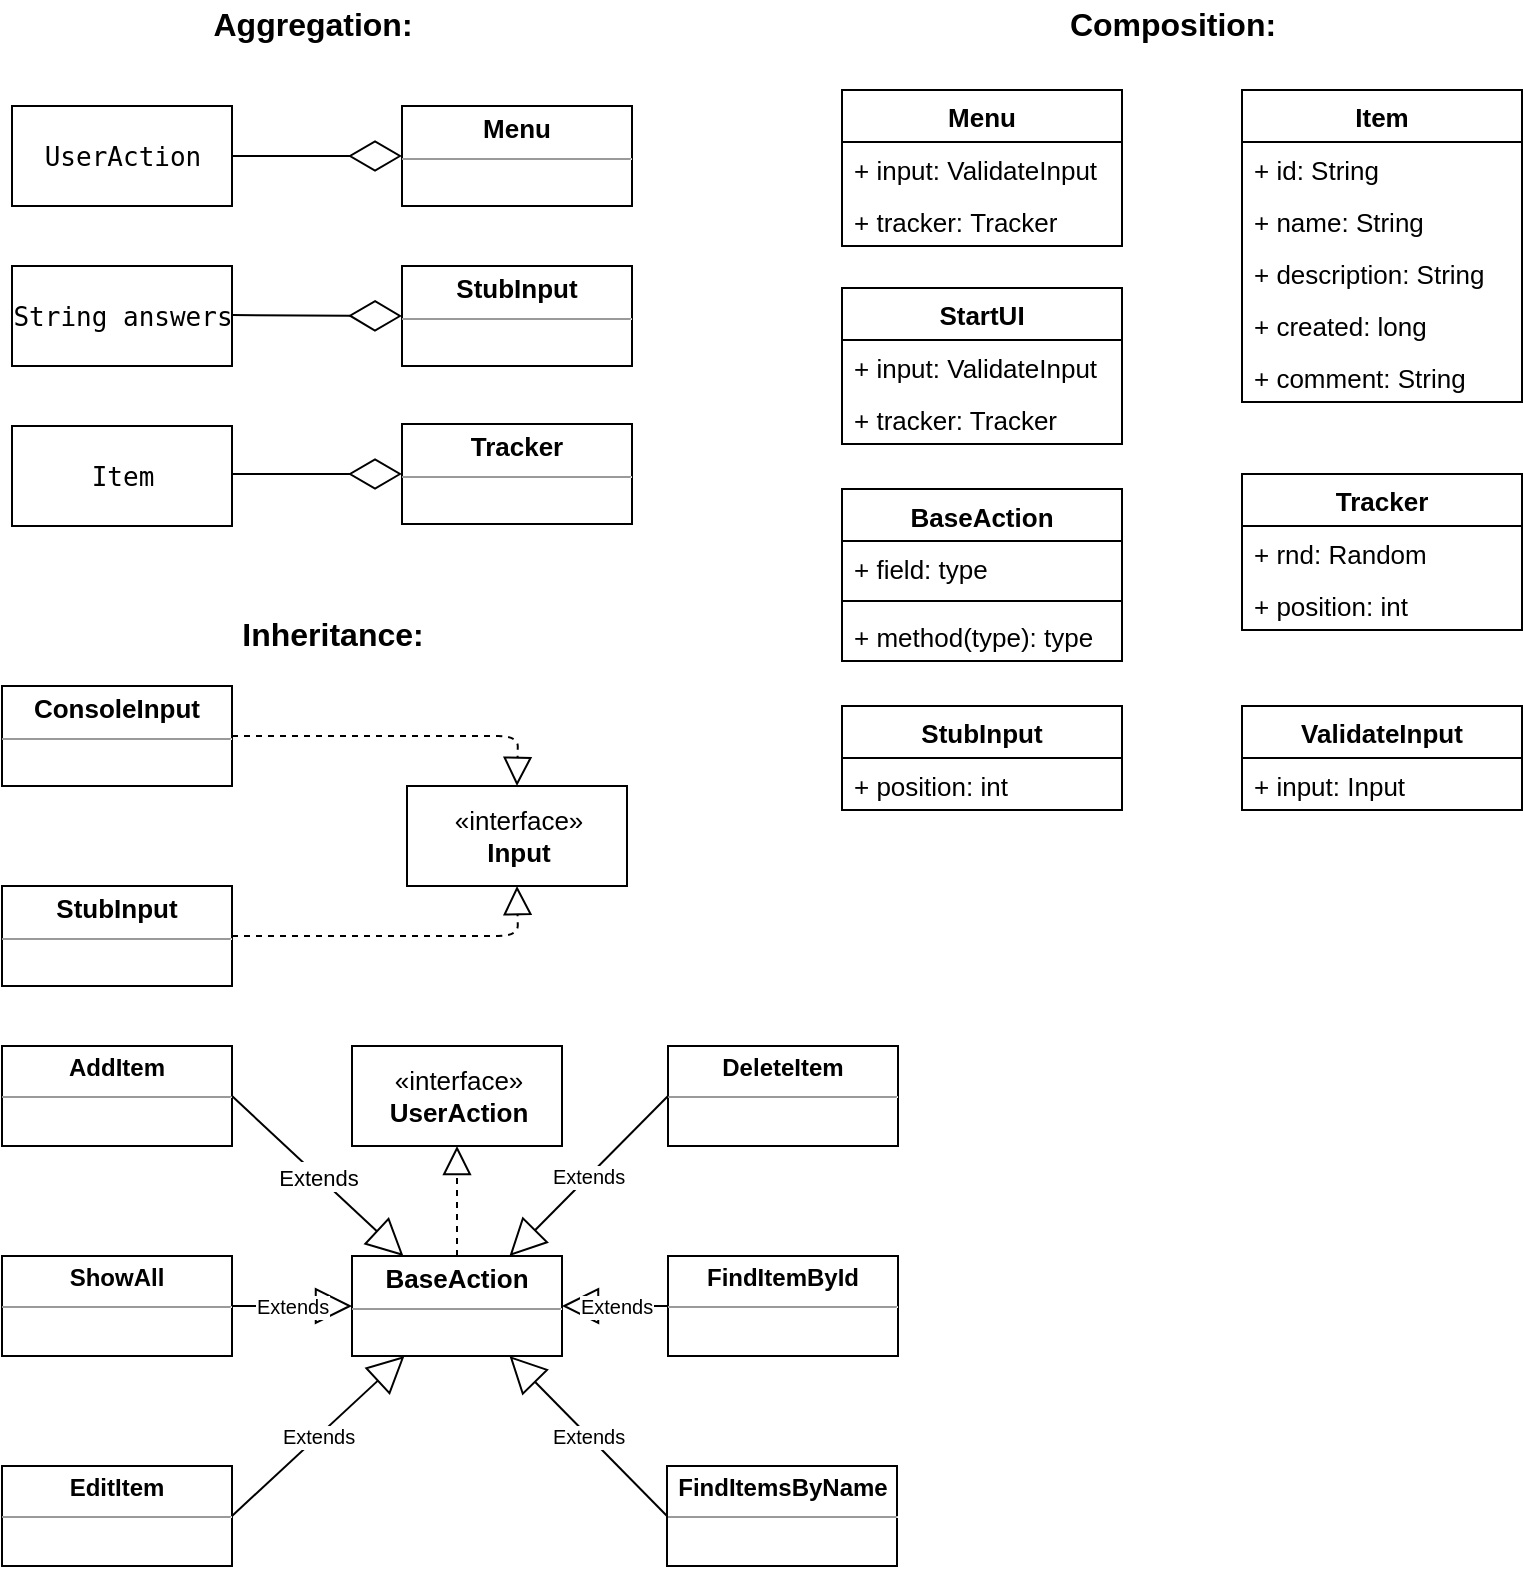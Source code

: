 <mxfile version="10.6.0" type="device"><diagram id="gqgQKuGAyZUtfNkwQzy5" name="Page-1"><mxGraphModel dx="1064" dy="698" grid="1" gridSize="10" guides="1" tooltips="1" connect="1" arrows="1" fold="1" page="1" pageScale="1" pageWidth="850" pageHeight="1100" math="0" shadow="0"><root><mxCell id="0"/><mxCell id="1" parent="0"/><mxCell id="6HrUuHEDrIedy6u-GARe-7" value="&lt;pre style=&quot;font-size: 13px;&quot;&gt;UserAction&lt;/pre&gt;" style="html=1;fontSize=13;" vertex="1" parent="1"><mxGeometry x="65" y="70" width="110" height="50" as="geometry"/></mxCell><mxCell id="6HrUuHEDrIedy6u-GARe-10" value="&lt;pre style=&quot;font-size: 13px;&quot;&gt;String answers&lt;/pre&gt;" style="html=1;fontSize=13;" vertex="1" parent="1"><mxGeometry x="65" y="150" width="110" height="50" as="geometry"/></mxCell><mxCell id="6HrUuHEDrIedy6u-GARe-13" value="&lt;pre style=&quot;font-size: 13px;&quot;&gt;Item&lt;/pre&gt;" style="html=1;fontSize=13;" vertex="1" parent="1"><mxGeometry x="65" y="230" width="110" height="50" as="geometry"/></mxCell><mxCell id="6HrUuHEDrIedy6u-GARe-15" value="Aggregation:" style="text;html=1;resizable=0;points=[];autosize=1;align=center;verticalAlign=top;spacingTop=-4;fontSize=16;fontStyle=1" vertex="1" parent="1"><mxGeometry x="175" y="17" width="80" height="20" as="geometry"/></mxCell><mxCell id="6HrUuHEDrIedy6u-GARe-18" value="" style="endArrow=diamondThin;endFill=0;endSize=24;html=1;fontSize=13;entryX=0;entryY=0.5;entryDx=0;entryDy=0;" edge="1" parent="1" target="6HrUuHEDrIedy6u-GARe-92"><mxGeometry width="160" relative="1" as="geometry"><mxPoint x="175" y="95" as="sourcePoint"/><mxPoint x="265" y="95" as="targetPoint"/></mxGeometry></mxCell><mxCell id="6HrUuHEDrIedy6u-GARe-21" value="" style="endArrow=diamondThin;endFill=0;endSize=24;html=1;fontSize=13;entryX=0;entryY=0.5;entryDx=0;entryDy=0;" edge="1" parent="1" target="6HrUuHEDrIedy6u-GARe-93"><mxGeometry width="160" relative="1" as="geometry"><mxPoint x="175" y="174.5" as="sourcePoint"/><mxPoint x="265" y="174.5" as="targetPoint"/></mxGeometry></mxCell><mxCell id="6HrUuHEDrIedy6u-GARe-22" value="" style="endArrow=diamondThin;endFill=0;endSize=24;html=1;fontSize=13;entryX=0;entryY=0.5;entryDx=0;entryDy=0;" edge="1" parent="1" target="6HrUuHEDrIedy6u-GARe-96"><mxGeometry width="160" relative="1" as="geometry"><mxPoint x="175" y="254" as="sourcePoint"/><mxPoint x="265" y="254" as="targetPoint"/></mxGeometry></mxCell><mxCell id="6HrUuHEDrIedy6u-GARe-29" value="Composition:" style="text;html=1;resizable=0;points=[];autosize=1;align=center;verticalAlign=top;spacingTop=-4;fontSize=16;fontStyle=1" vertex="1" parent="1"><mxGeometry x="590" y="17" width="110" height="20" as="geometry"/></mxCell><mxCell id="6HrUuHEDrIedy6u-GARe-41" value="Menu" style="swimlane;fontStyle=1;childLayout=stackLayout;horizontal=1;startSize=26;fillColor=none;horizontalStack=0;resizeParent=1;resizeParentMax=0;resizeLast=0;collapsible=1;marginBottom=0;fontSize=13;align=center;" vertex="1" parent="1"><mxGeometry x="480" y="62" width="140" height="78" as="geometry"/></mxCell><mxCell id="6HrUuHEDrIedy6u-GARe-42" value="+ input: ValidateInput" style="text;strokeColor=none;fillColor=none;align=left;verticalAlign=top;spacingLeft=4;spacingRight=4;overflow=hidden;rotatable=0;points=[[0,0.5],[1,0.5]];portConstraint=eastwest;fontSize=13;" vertex="1" parent="6HrUuHEDrIedy6u-GARe-41"><mxGeometry y="26" width="140" height="26" as="geometry"/></mxCell><mxCell id="6HrUuHEDrIedy6u-GARe-43" value="+ tracker: Tracker" style="text;strokeColor=none;fillColor=none;align=left;verticalAlign=top;spacingLeft=4;spacingRight=4;overflow=hidden;rotatable=0;points=[[0,0.5],[1,0.5]];portConstraint=eastwest;fontSize=13;" vertex="1" parent="6HrUuHEDrIedy6u-GARe-41"><mxGeometry y="52" width="140" height="26" as="geometry"/></mxCell><mxCell id="6HrUuHEDrIedy6u-GARe-46" value="Item" style="swimlane;fontStyle=1;childLayout=stackLayout;horizontal=1;startSize=26;fillColor=none;horizontalStack=0;resizeParent=1;resizeParentMax=0;resizeLast=0;collapsible=1;marginBottom=0;fontSize=13;align=center;" vertex="1" parent="1"><mxGeometry x="680" y="62" width="140" height="156" as="geometry"/></mxCell><mxCell id="6HrUuHEDrIedy6u-GARe-47" value="+ id: String" style="text;strokeColor=none;fillColor=none;align=left;verticalAlign=top;spacingLeft=4;spacingRight=4;overflow=hidden;rotatable=0;points=[[0,0.5],[1,0.5]];portConstraint=eastwest;fontSize=13;" vertex="1" parent="6HrUuHEDrIedy6u-GARe-46"><mxGeometry y="26" width="140" height="26" as="geometry"/></mxCell><mxCell id="6HrUuHEDrIedy6u-GARe-48" value="+ name: String" style="text;strokeColor=none;fillColor=none;align=left;verticalAlign=top;spacingLeft=4;spacingRight=4;overflow=hidden;rotatable=0;points=[[0,0.5],[1,0.5]];portConstraint=eastwest;fontSize=13;" vertex="1" parent="6HrUuHEDrIedy6u-GARe-46"><mxGeometry y="52" width="140" height="26" as="geometry"/></mxCell><mxCell id="6HrUuHEDrIedy6u-GARe-49" value="+ description: String" style="text;strokeColor=none;fillColor=none;align=left;verticalAlign=top;spacingLeft=4;spacingRight=4;overflow=hidden;rotatable=0;points=[[0,0.5],[1,0.5]];portConstraint=eastwest;fontSize=13;" vertex="1" parent="6HrUuHEDrIedy6u-GARe-46"><mxGeometry y="78" width="140" height="26" as="geometry"/></mxCell><mxCell id="6HrUuHEDrIedy6u-GARe-50" value="+ created: long" style="text;strokeColor=none;fillColor=none;align=left;verticalAlign=top;spacingLeft=4;spacingRight=4;overflow=hidden;rotatable=0;points=[[0,0.5],[1,0.5]];portConstraint=eastwest;fontSize=13;" vertex="1" parent="6HrUuHEDrIedy6u-GARe-46"><mxGeometry y="104" width="140" height="26" as="geometry"/></mxCell><mxCell id="6HrUuHEDrIedy6u-GARe-51" value="+ comment: String" style="text;strokeColor=none;fillColor=none;align=left;verticalAlign=top;spacingLeft=4;spacingRight=4;overflow=hidden;rotatable=0;points=[[0,0.5],[1,0.5]];portConstraint=eastwest;fontSize=13;" vertex="1" parent="6HrUuHEDrIedy6u-GARe-46"><mxGeometry y="130" width="140" height="26" as="geometry"/></mxCell><mxCell id="6HrUuHEDrIedy6u-GARe-52" value="StubInput" style="swimlane;fontStyle=1;childLayout=stackLayout;horizontal=1;startSize=26;fillColor=none;horizontalStack=0;resizeParent=1;resizeParentMax=0;resizeLast=0;collapsible=1;marginBottom=0;fontSize=13;align=center;" vertex="1" parent="1"><mxGeometry x="480" y="370" width="140" height="52" as="geometry"/></mxCell><mxCell id="6HrUuHEDrIedy6u-GARe-53" value="+ position: int" style="text;strokeColor=none;fillColor=none;align=left;verticalAlign=top;spacingLeft=4;spacingRight=4;overflow=hidden;rotatable=0;points=[[0,0.5],[1,0.5]];portConstraint=eastwest;fontSize=13;" vertex="1" parent="6HrUuHEDrIedy6u-GARe-52"><mxGeometry y="26" width="140" height="26" as="geometry"/></mxCell><mxCell id="6HrUuHEDrIedy6u-GARe-56" value="StartUI" style="swimlane;fontStyle=1;childLayout=stackLayout;horizontal=1;startSize=26;fillColor=none;horizontalStack=0;resizeParent=1;resizeParentMax=0;resizeLast=0;collapsible=1;marginBottom=0;fontSize=13;align=center;" vertex="1" parent="1"><mxGeometry x="480" y="161" width="140" height="78" as="geometry"/></mxCell><mxCell id="6HrUuHEDrIedy6u-GARe-57" value="+ input: ValidateInput" style="text;strokeColor=none;fillColor=none;align=left;verticalAlign=top;spacingLeft=4;spacingRight=4;overflow=hidden;rotatable=0;points=[[0,0.5],[1,0.5]];portConstraint=eastwest;fontSize=13;" vertex="1" parent="6HrUuHEDrIedy6u-GARe-56"><mxGeometry y="26" width="140" height="26" as="geometry"/></mxCell><mxCell id="6HrUuHEDrIedy6u-GARe-58" value="+ tracker: Tracker" style="text;strokeColor=none;fillColor=none;align=left;verticalAlign=top;spacingLeft=4;spacingRight=4;overflow=hidden;rotatable=0;points=[[0,0.5],[1,0.5]];portConstraint=eastwest;fontSize=13;" vertex="1" parent="6HrUuHEDrIedy6u-GARe-56"><mxGeometry y="52" width="140" height="26" as="geometry"/></mxCell><mxCell id="6HrUuHEDrIedy6u-GARe-64" value="Tracker" style="swimlane;fontStyle=1;childLayout=stackLayout;horizontal=1;startSize=26;fillColor=none;horizontalStack=0;resizeParent=1;resizeParentMax=0;resizeLast=0;collapsible=1;marginBottom=0;fontSize=13;align=center;" vertex="1" parent="1"><mxGeometry x="680" y="254" width="140" height="78" as="geometry"/></mxCell><mxCell id="6HrUuHEDrIedy6u-GARe-65" value="+ rnd: Random" style="text;strokeColor=none;fillColor=none;align=left;verticalAlign=top;spacingLeft=4;spacingRight=4;overflow=hidden;rotatable=0;points=[[0,0.5],[1,0.5]];portConstraint=eastwest;fontSize=13;" vertex="1" parent="6HrUuHEDrIedy6u-GARe-64"><mxGeometry y="26" width="140" height="26" as="geometry"/></mxCell><mxCell id="6HrUuHEDrIedy6u-GARe-66" value="+ position: int&#10;" style="text;strokeColor=none;fillColor=none;align=left;verticalAlign=top;spacingLeft=4;spacingRight=4;overflow=hidden;rotatable=0;points=[[0,0.5],[1,0.5]];portConstraint=eastwest;fontSize=13;" vertex="1" parent="6HrUuHEDrIedy6u-GARe-64"><mxGeometry y="52" width="140" height="26" as="geometry"/></mxCell><mxCell id="6HrUuHEDrIedy6u-GARe-67" value="ValidateInput" style="swimlane;fontStyle=1;childLayout=stackLayout;horizontal=1;startSize=26;fillColor=none;horizontalStack=0;resizeParent=1;resizeParentMax=0;resizeLast=0;collapsible=1;marginBottom=0;fontSize=13;align=center;" vertex="1" parent="1"><mxGeometry x="680" y="370" width="140" height="52" as="geometry"/></mxCell><mxCell id="6HrUuHEDrIedy6u-GARe-68" value="+ input: Input" style="text;strokeColor=none;fillColor=none;align=left;verticalAlign=top;spacingLeft=4;spacingRight=4;overflow=hidden;rotatable=0;points=[[0,0.5],[1,0.5]];portConstraint=eastwest;fontSize=13;" vertex="1" parent="6HrUuHEDrIedy6u-GARe-67"><mxGeometry y="26" width="140" height="26" as="geometry"/></mxCell><mxCell id="6HrUuHEDrIedy6u-GARe-69" value="" style="endArrow=block;dashed=1;endFill=0;endSize=12;html=1;fontSize=13;exitX=1;exitY=0.5;exitDx=0;exitDy=0;entryX=0.5;entryY=0;entryDx=0;entryDy=0;" edge="1" parent="1" target="6HrUuHEDrIedy6u-GARe-72"><mxGeometry width="160" relative="1" as="geometry"><mxPoint x="175" y="385" as="sourcePoint"/><mxPoint x="265" y="388.382" as="targetPoint"/><Array as="points"><mxPoint x="318" y="385"/></Array></mxGeometry></mxCell><mxCell id="6HrUuHEDrIedy6u-GARe-72" value="«interface»&lt;br style=&quot;font-size: 13px;&quot;&gt;&lt;b style=&quot;font-size: 13px;&quot;&gt;Input&lt;/b&gt;" style="html=1;fontSize=13;align=center;" vertex="1" parent="1"><mxGeometry x="262.5" y="410" width="110" height="50" as="geometry"/></mxCell><mxCell id="6HrUuHEDrIedy6u-GARe-73" value="Inheritance:" style="text;html=1;resizable=0;points=[];autosize=1;align=center;verticalAlign=top;spacingTop=-4;fontSize=16;fontStyle=1" vertex="1" parent="1"><mxGeometry x="175" y="322" width="100" height="20" as="geometry"/></mxCell><mxCell id="6HrUuHEDrIedy6u-GARe-78" value="BaseAction" style="swimlane;fontStyle=1;align=center;verticalAlign=top;childLayout=stackLayout;horizontal=1;startSize=26;horizontalStack=0;resizeParent=1;resizeParentMax=0;resizeLast=0;collapsible=1;marginBottom=0;fontSize=13;" vertex="1" parent="1"><mxGeometry x="480" y="261.5" width="140" height="86" as="geometry"/></mxCell><mxCell id="6HrUuHEDrIedy6u-GARe-79" value="+ field: type" style="text;strokeColor=none;fillColor=none;align=left;verticalAlign=top;spacingLeft=4;spacingRight=4;overflow=hidden;rotatable=0;points=[[0,0.5],[1,0.5]];portConstraint=eastwest;fontSize=13;" vertex="1" parent="6HrUuHEDrIedy6u-GARe-78"><mxGeometry y="26" width="140" height="26" as="geometry"/></mxCell><mxCell id="6HrUuHEDrIedy6u-GARe-80" value="" style="line;strokeWidth=1;fillColor=none;align=left;verticalAlign=middle;spacingTop=-1;spacingLeft=3;spacingRight=3;rotatable=0;labelPosition=right;points=[];portConstraint=eastwest;fontSize=13;" vertex="1" parent="6HrUuHEDrIedy6u-GARe-78"><mxGeometry y="52" width="140" height="8" as="geometry"/></mxCell><mxCell id="6HrUuHEDrIedy6u-GARe-81" value="+ method(type): type" style="text;strokeColor=none;fillColor=none;align=left;verticalAlign=top;spacingLeft=4;spacingRight=4;overflow=hidden;rotatable=0;points=[[0,0.5],[1,0.5]];portConstraint=eastwest;fontSize=13;" vertex="1" parent="6HrUuHEDrIedy6u-GARe-78"><mxGeometry y="60" width="140" height="26" as="geometry"/></mxCell><mxCell id="6HrUuHEDrIedy6u-GARe-88" value="" style="endArrow=block;dashed=1;endFill=0;endSize=12;html=1;strokeWidth=1;fontSize=13;exitX=1;exitY=0.5;exitDx=0;exitDy=0;entryX=0.5;entryY=1;entryDx=0;entryDy=0;" edge="1" parent="1" target="6HrUuHEDrIedy6u-GARe-72"><mxGeometry width="160" relative="1" as="geometry"><mxPoint x="175" y="485" as="sourcePoint"/><mxPoint x="220" y="620" as="targetPoint"/><Array as="points"><mxPoint x="318" y="485"/></Array></mxGeometry></mxCell><mxCell id="6HrUuHEDrIedy6u-GARe-89" value="" style="endArrow=block;dashed=1;endFill=0;endSize=12;html=1;strokeWidth=1;fontSize=13;entryX=0.5;entryY=1;entryDx=0;entryDy=0;" edge="1" parent="1" source="6HrUuHEDrIedy6u-GARe-99" target="6HrUuHEDrIedy6u-GARe-100"><mxGeometry width="160" relative="1" as="geometry"><mxPoint x="235" y="565" as="sourcePoint"/><mxPoint x="325" y="565" as="targetPoint"/></mxGeometry></mxCell><mxCell id="6HrUuHEDrIedy6u-GARe-92" value="&lt;p style=&quot;margin: 4px 0px 0px ; text-align: center ; font-size: 13px&quot;&gt;&lt;b&gt;&lt;font style=&quot;font-size: 13px&quot;&gt;Menu&lt;/font&gt;&lt;/b&gt;&lt;/p&gt;&lt;hr size=&quot;1&quot; style=&quot;font-size: 13px&quot;&gt;&lt;div style=&quot;height: 2px ; font-size: 13px&quot;&gt;&lt;/div&gt;" style="verticalAlign=top;align=left;overflow=fill;fontSize=12;fontFamily=Helvetica;html=1;strokeWidth=1;" vertex="1" parent="1"><mxGeometry x="260" y="70" width="115" height="50" as="geometry"/></mxCell><mxCell id="6HrUuHEDrIedy6u-GARe-93" value="&lt;p style=&quot;margin: 4px 0px 0px ; text-align: center ; font-size: 13px&quot;&gt;&lt;b&gt;StubInput&lt;/b&gt;&lt;br&gt;&lt;/p&gt;&lt;hr size=&quot;1&quot; style=&quot;font-size: 13px&quot;&gt;&lt;div style=&quot;height: 2px ; font-size: 13px&quot;&gt;&lt;/div&gt;" style="verticalAlign=top;align=left;overflow=fill;fontSize=12;fontFamily=Helvetica;html=1;strokeWidth=1;" vertex="1" parent="1"><mxGeometry x="260" y="150" width="115" height="50" as="geometry"/></mxCell><mxCell id="6HrUuHEDrIedy6u-GARe-96" value="&lt;p style=&quot;margin: 4px 0px 0px ; text-align: center ; font-size: 13px&quot;&gt;&lt;b&gt;Tracker&lt;/b&gt;&lt;/p&gt;&lt;hr size=&quot;1&quot; style=&quot;font-size: 13px&quot;&gt;&lt;div style=&quot;height: 2px ; font-size: 13px&quot;&gt;&lt;/div&gt;" style="verticalAlign=top;align=left;overflow=fill;fontSize=12;fontFamily=Helvetica;html=1;strokeWidth=1;" vertex="1" parent="1"><mxGeometry x="260" y="229" width="115" height="50" as="geometry"/></mxCell><mxCell id="6HrUuHEDrIedy6u-GARe-97" value="&lt;p style=&quot;margin: 4px 0px 0px ; text-align: center ; font-size: 13px&quot;&gt;&lt;b&gt;ConsoleInput&lt;/b&gt;&lt;/p&gt;&lt;hr size=&quot;1&quot; style=&quot;font-size: 13px&quot;&gt;&lt;div style=&quot;height: 2px ; font-size: 13px&quot;&gt;&lt;/div&gt;" style="verticalAlign=top;align=left;overflow=fill;fontSize=12;fontFamily=Helvetica;html=1;strokeWidth=1;" vertex="1" parent="1"><mxGeometry x="60" y="360" width="115" height="50" as="geometry"/></mxCell><mxCell id="6HrUuHEDrIedy6u-GARe-98" value="&lt;p style=&quot;margin: 4px 0px 0px ; text-align: center ; font-size: 13px&quot;&gt;&lt;b&gt;StubInput&lt;/b&gt;&lt;/p&gt;&lt;hr size=&quot;1&quot; style=&quot;font-size: 13px&quot;&gt;&lt;div style=&quot;height: 2px ; font-size: 13px&quot;&gt;&lt;/div&gt;" style="verticalAlign=top;align=left;overflow=fill;fontSize=12;fontFamily=Helvetica;html=1;strokeWidth=1;" vertex="1" parent="1"><mxGeometry x="60" y="460" width="115" height="50" as="geometry"/></mxCell><mxCell id="6HrUuHEDrIedy6u-GARe-99" value="&lt;p style=&quot;margin: 4px 0px 0px ; text-align: center ; font-size: 13px&quot;&gt;&lt;b&gt;BaseAction&lt;/b&gt;&lt;/p&gt;&lt;hr size=&quot;1&quot; style=&quot;font-size: 13px&quot;&gt;&lt;div style=&quot;height: 2px ; font-size: 13px&quot;&gt;&lt;/div&gt;" style="verticalAlign=top;align=left;overflow=fill;fontSize=12;fontFamily=Helvetica;html=1;strokeWidth=1;" vertex="1" parent="1"><mxGeometry x="235" y="645" width="105" height="50" as="geometry"/></mxCell><mxCell id="6HrUuHEDrIedy6u-GARe-100" value="«interface»&lt;br style=&quot;font-size: 13px&quot;&gt;&lt;b style=&quot;font-size: 13px&quot;&gt;UserAction&lt;/b&gt;" style="html=1;fontSize=13;align=center;" vertex="1" parent="1"><mxGeometry x="235" y="540" width="105" height="50" as="geometry"/></mxCell><mxCell id="6HrUuHEDrIedy6u-GARe-101" value="&lt;p style=&quot;margin: 4px 0px 0px ; text-align: center&quot;&gt;&lt;span&gt;&lt;b&gt;AddItem&lt;/b&gt;&lt;/span&gt;&lt;br&gt;&lt;/p&gt;&lt;hr size=&quot;1&quot; style=&quot;font-size: 13px&quot;&gt;&lt;div style=&quot;height: 2px ; font-size: 13px&quot;&gt;&lt;/div&gt;" style="verticalAlign=top;align=left;overflow=fill;fontSize=12;fontFamily=Helvetica;html=1;strokeWidth=1;" vertex="1" parent="1"><mxGeometry x="60" y="540" width="115" height="50" as="geometry"/></mxCell><mxCell id="6HrUuHEDrIedy6u-GARe-102" value="&lt;p style=&quot;margin: 4px 0px 0px ; text-align: center&quot;&gt;&lt;span&gt;&lt;b&gt;ShowAll&lt;/b&gt;&lt;/span&gt;&lt;br&gt;&lt;/p&gt;&lt;hr size=&quot;1&quot; style=&quot;font-size: 13px&quot;&gt;&lt;div style=&quot;height: 2px ; font-size: 13px&quot;&gt;&lt;/div&gt;" style="verticalAlign=top;align=left;overflow=fill;fontSize=12;fontFamily=Helvetica;html=1;strokeWidth=1;" vertex="1" parent="1"><mxGeometry x="60" y="645" width="115" height="50" as="geometry"/></mxCell><mxCell id="6HrUuHEDrIedy6u-GARe-103" value="&lt;p style=&quot;margin: 4px 0px 0px ; text-align: center&quot;&gt;&lt;span&gt;&lt;b&gt;EditItem&lt;/b&gt;&lt;/span&gt;&lt;br&gt;&lt;/p&gt;&lt;hr size=&quot;1&quot; style=&quot;font-size: 13px&quot;&gt;&lt;div style=&quot;height: 2px ; font-size: 13px&quot;&gt;&lt;/div&gt;" style="verticalAlign=top;align=left;overflow=fill;fontSize=12;fontFamily=Helvetica;html=1;strokeWidth=1;" vertex="1" parent="1"><mxGeometry x="60" y="750" width="115" height="50" as="geometry"/></mxCell><mxCell id="6HrUuHEDrIedy6u-GARe-104" value="&lt;p style=&quot;margin: 4px 0px 0px ; text-align: center&quot;&gt;&lt;span&gt;&lt;b&gt;DeleteItem&lt;/b&gt;&lt;/span&gt;&lt;br&gt;&lt;/p&gt;&lt;hr size=&quot;1&quot; style=&quot;font-size: 13px&quot;&gt;&lt;div style=&quot;height: 2px ; font-size: 13px&quot;&gt;&lt;/div&gt;" style="verticalAlign=top;align=left;overflow=fill;fontSize=12;fontFamily=Helvetica;html=1;strokeWidth=1;" vertex="1" parent="1"><mxGeometry x="393" y="540" width="115" height="50" as="geometry"/></mxCell><mxCell id="6HrUuHEDrIedy6u-GARe-105" value="&lt;p style=&quot;margin: 4px 0px 0px ; text-align: center&quot;&gt;&lt;span&gt;&lt;b&gt;FindItemById&lt;/b&gt;&lt;/span&gt;&lt;br&gt;&lt;/p&gt;&lt;hr size=&quot;1&quot; style=&quot;font-size: 13px&quot;&gt;&lt;div style=&quot;height: 2px ; font-size: 13px&quot;&gt;&lt;/div&gt;" style="verticalAlign=top;align=left;overflow=fill;fontSize=12;fontFamily=Helvetica;html=1;strokeWidth=1;" vertex="1" parent="1"><mxGeometry x="393" y="645" width="115" height="50" as="geometry"/></mxCell><mxCell id="6HrUuHEDrIedy6u-GARe-106" value="&lt;p style=&quot;margin: 4px 0px 0px ; text-align: center&quot;&gt;&lt;span&gt;&lt;b&gt;FindItemsByName&lt;/b&gt;&lt;/span&gt;&lt;br&gt;&lt;/p&gt;&lt;hr size=&quot;1&quot; style=&quot;font-size: 13px&quot;&gt;&lt;div style=&quot;height: 2px ; font-size: 13px&quot;&gt;&lt;/div&gt;" style="verticalAlign=top;align=left;overflow=fill;fontSize=12;fontFamily=Helvetica;html=1;strokeWidth=1;" vertex="1" parent="1"><mxGeometry x="392.5" y="750" width="115" height="50" as="geometry"/></mxCell><mxCell id="6HrUuHEDrIedy6u-GARe-109" value="&lt;font style=&quot;font-size: 11px&quot;&gt;Extends&lt;/font&gt;" style="endArrow=block;endSize=16;endFill=0;html=1;strokeWidth=1;fontSize=13;exitX=1;exitY=0.5;exitDx=0;exitDy=0;" edge="1" parent="1" source="6HrUuHEDrIedy6u-GARe-101" target="6HrUuHEDrIedy6u-GARe-99"><mxGeometry width="160" relative="1" as="geometry"><mxPoint x="60" y="770" as="sourcePoint"/><mxPoint x="220" y="770" as="targetPoint"/></mxGeometry></mxCell><mxCell id="6HrUuHEDrIedy6u-GARe-110" value="Extends" style="endArrow=block;endSize=16;endFill=0;html=1;strokeWidth=1;fontSize=10;exitX=1;exitY=0.5;exitDx=0;exitDy=0;entryX=0;entryY=0.5;entryDx=0;entryDy=0;" edge="1" parent="1" source="6HrUuHEDrIedy6u-GARe-102" target="6HrUuHEDrIedy6u-GARe-99"><mxGeometry width="160" relative="1" as="geometry"><mxPoint x="60" y="820" as="sourcePoint"/><mxPoint x="220" y="820" as="targetPoint"/></mxGeometry></mxCell><mxCell id="6HrUuHEDrIedy6u-GARe-112" value="Extends" style="endArrow=block;endSize=16;endFill=0;html=1;strokeWidth=1;fontSize=10;exitX=1;exitY=0.5;exitDx=0;exitDy=0;entryX=0.25;entryY=1;entryDx=0;entryDy=0;" edge="1" parent="1" source="6HrUuHEDrIedy6u-GARe-103" target="6HrUuHEDrIedy6u-GARe-99"><mxGeometry width="160" relative="1" as="geometry"><mxPoint x="185" y="680" as="sourcePoint"/><mxPoint x="260" y="790" as="targetPoint"/></mxGeometry></mxCell><mxCell id="6HrUuHEDrIedy6u-GARe-113" value="Extends" style="endArrow=block;endSize=16;endFill=0;html=1;strokeWidth=1;fontSize=10;exitX=0;exitY=0.5;exitDx=0;exitDy=0;entryX=0.75;entryY=1;entryDx=0;entryDy=0;" edge="1" parent="1" source="6HrUuHEDrIedy6u-GARe-106" target="6HrUuHEDrIedy6u-GARe-99"><mxGeometry width="160" relative="1" as="geometry"><mxPoint x="195" y="690" as="sourcePoint"/><mxPoint x="255" y="690" as="targetPoint"/></mxGeometry></mxCell><mxCell id="6HrUuHEDrIedy6u-GARe-114" value="Extends" style="endArrow=block;endSize=16;endFill=0;html=1;strokeWidth=1;fontSize=10;exitX=0;exitY=0.5;exitDx=0;exitDy=0;entryX=1;entryY=0.5;entryDx=0;entryDy=0;" edge="1" parent="1" source="6HrUuHEDrIedy6u-GARe-105" target="6HrUuHEDrIedy6u-GARe-99"><mxGeometry width="160" relative="1" as="geometry"><mxPoint x="205" y="700" as="sourcePoint"/><mxPoint x="265" y="700" as="targetPoint"/></mxGeometry></mxCell><mxCell id="6HrUuHEDrIedy6u-GARe-115" value="Extends" style="endArrow=block;endSize=16;endFill=0;html=1;strokeWidth=1;fontSize=10;exitX=0;exitY=0.5;exitDx=0;exitDy=0;entryX=0.75;entryY=0;entryDx=0;entryDy=0;" edge="1" parent="1" source="6HrUuHEDrIedy6u-GARe-104" target="6HrUuHEDrIedy6u-GARe-99"><mxGeometry width="160" relative="1" as="geometry"><mxPoint x="215" y="710" as="sourcePoint"/><mxPoint x="275" y="710" as="targetPoint"/></mxGeometry></mxCell></root></mxGraphModel></diagram></mxfile>